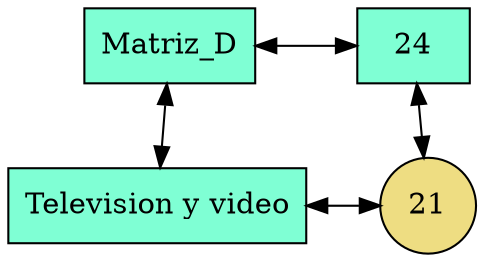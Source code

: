 digraph {
rankdir = BT;
node [shape=rectangle style=filled];
graph[ nodesep = 0.5];
{ rank=same; nodoMatriz_D; nodo24;}
 { rank=same; nodoTelevision_y_video; nodo24Television_y_video;}
 nodoMatriz_D [label="Matriz_D" fillcolor=aquamarine]
nodo24 [label="24" fillcolor=aquamarine]
nodoMatriz_D->nodo24 [dir=both]
nodoTelevision_y_video [label="Television y video" fillcolor=aquamarine]
nodoTelevision_y_video->nodoMatriz_D [dir=both]
nodo24Television_y_video [label="21" shape=circle fillcolor=lightgoldenrod]
nodo24Television_y_video->nodo24 [dir=both]
nodoTelevision_y_video->nodo24Television_y_video [constraint=false; dir=both]
{ rank=same; nodoMatriz_D; nodo24; }
 }